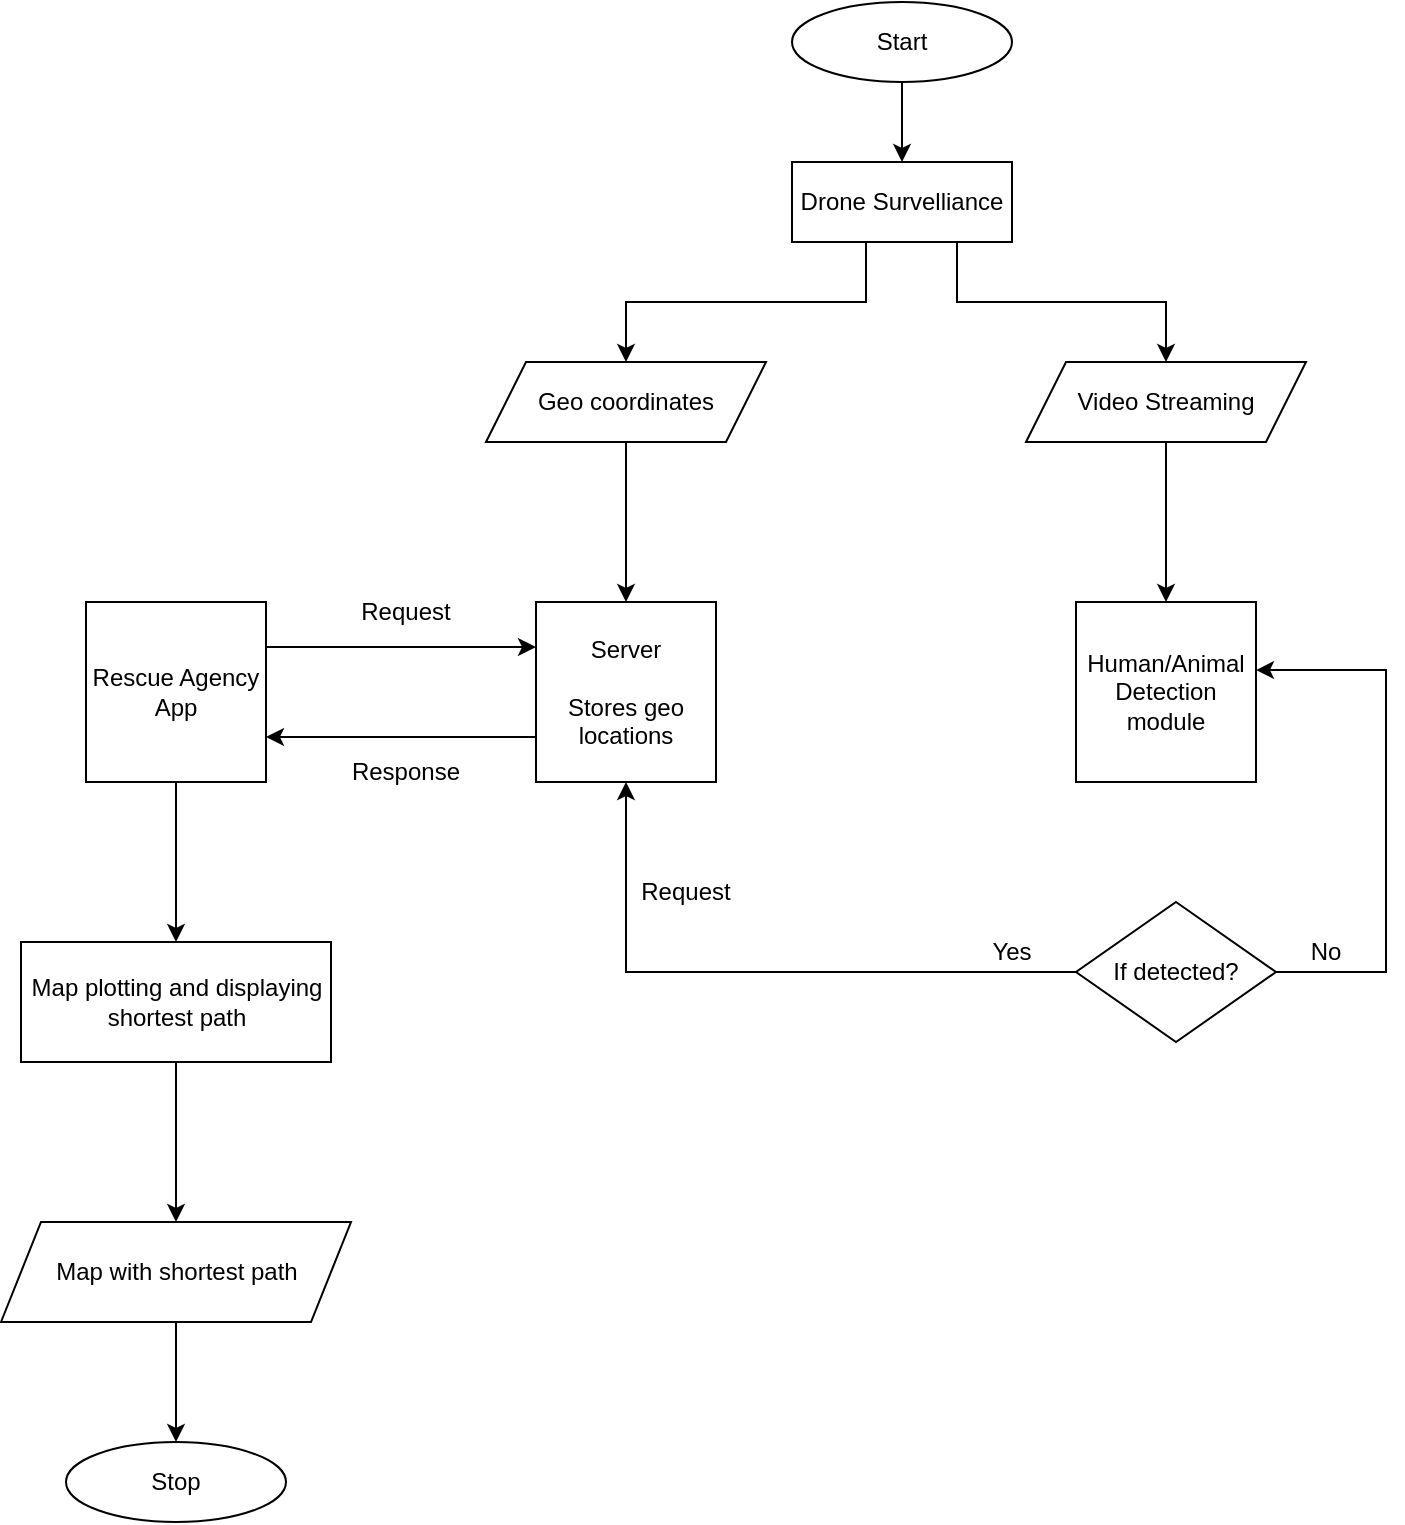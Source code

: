 <mxfile version="24.2.5" type="device">
  <diagram id="C5RBs43oDa-KdzZeNtuy" name="Page-1">
    <mxGraphModel dx="2687" dy="864" grid="1" gridSize="10" guides="1" tooltips="1" connect="1" arrows="1" fold="1" page="1" pageScale="1" pageWidth="827" pageHeight="1169" math="0" shadow="0">
      <root>
        <mxCell id="WIyWlLk6GJQsqaUBKTNV-0" />
        <mxCell id="WIyWlLk6GJQsqaUBKTNV-1" parent="WIyWlLk6GJQsqaUBKTNV-0" />
        <mxCell id="QbUi6r4gvlhrKLps8nTS-23" style="edgeStyle=orthogonalEdgeStyle;rounded=0;orthogonalLoop=1;jettySize=auto;html=1;exitX=0.5;exitY=1;exitDx=0;exitDy=0;entryX=0.5;entryY=0;entryDx=0;entryDy=0;" edge="1" parent="WIyWlLk6GJQsqaUBKTNV-1" source="QbUi6r4gvlhrKLps8nTS-2" target="QbUi6r4gvlhrKLps8nTS-4">
          <mxGeometry relative="1" as="geometry" />
        </mxCell>
        <mxCell id="QbUi6r4gvlhrKLps8nTS-2" value="Start" style="ellipse;whiteSpace=wrap;html=1;" vertex="1" parent="WIyWlLk6GJQsqaUBKTNV-1">
          <mxGeometry x="303" y="150" width="110" height="40" as="geometry" />
        </mxCell>
        <mxCell id="QbUi6r4gvlhrKLps8nTS-26" style="edgeStyle=orthogonalEdgeStyle;rounded=0;orthogonalLoop=1;jettySize=auto;html=1;exitX=0.5;exitY=1;exitDx=0;exitDy=0;" edge="1" parent="WIyWlLk6GJQsqaUBKTNV-1" source="QbUi6r4gvlhrKLps8nTS-3" target="QbUi6r4gvlhrKLps8nTS-7">
          <mxGeometry relative="1" as="geometry" />
        </mxCell>
        <mxCell id="QbUi6r4gvlhrKLps8nTS-3" value="Geo coordinates" style="shape=parallelogram;perimeter=parallelogramPerimeter;whiteSpace=wrap;html=1;fixedSize=1;" vertex="1" parent="WIyWlLk6GJQsqaUBKTNV-1">
          <mxGeometry x="150" y="330" width="140" height="40" as="geometry" />
        </mxCell>
        <mxCell id="QbUi6r4gvlhrKLps8nTS-24" style="edgeStyle=orthogonalEdgeStyle;rounded=0;orthogonalLoop=1;jettySize=auto;html=1;exitX=0.5;exitY=1;exitDx=0;exitDy=0;entryX=0.5;entryY=0;entryDx=0;entryDy=0;" edge="1" parent="WIyWlLk6GJQsqaUBKTNV-1" source="QbUi6r4gvlhrKLps8nTS-4" target="QbUi6r4gvlhrKLps8nTS-3">
          <mxGeometry relative="1" as="geometry">
            <Array as="points">
              <mxPoint x="340" y="270" />
              <mxPoint x="340" y="300" />
              <mxPoint x="220" y="300" />
            </Array>
          </mxGeometry>
        </mxCell>
        <mxCell id="QbUi6r4gvlhrKLps8nTS-25" style="edgeStyle=orthogonalEdgeStyle;rounded=0;orthogonalLoop=1;jettySize=auto;html=1;exitX=0.75;exitY=1;exitDx=0;exitDy=0;entryX=0.5;entryY=0;entryDx=0;entryDy=0;" edge="1" parent="WIyWlLk6GJQsqaUBKTNV-1" source="QbUi6r4gvlhrKLps8nTS-4" target="QbUi6r4gvlhrKLps8nTS-5">
          <mxGeometry relative="1" as="geometry" />
        </mxCell>
        <mxCell id="QbUi6r4gvlhrKLps8nTS-4" value="Drone Survelliance" style="rounded=0;whiteSpace=wrap;html=1;" vertex="1" parent="WIyWlLk6GJQsqaUBKTNV-1">
          <mxGeometry x="303" y="230" width="110" height="40" as="geometry" />
        </mxCell>
        <mxCell id="QbUi6r4gvlhrKLps8nTS-27" style="edgeStyle=orthogonalEdgeStyle;rounded=0;orthogonalLoop=1;jettySize=auto;html=1;entryX=0.5;entryY=0;entryDx=0;entryDy=0;" edge="1" parent="WIyWlLk6GJQsqaUBKTNV-1" source="QbUi6r4gvlhrKLps8nTS-5" target="QbUi6r4gvlhrKLps8nTS-8">
          <mxGeometry relative="1" as="geometry" />
        </mxCell>
        <mxCell id="QbUi6r4gvlhrKLps8nTS-5" value="Video Streaming" style="shape=parallelogram;perimeter=parallelogramPerimeter;whiteSpace=wrap;html=1;fixedSize=1;" vertex="1" parent="WIyWlLk6GJQsqaUBKTNV-1">
          <mxGeometry x="420" y="330" width="140" height="40" as="geometry" />
        </mxCell>
        <mxCell id="QbUi6r4gvlhrKLps8nTS-33" style="edgeStyle=orthogonalEdgeStyle;rounded=0;orthogonalLoop=1;jettySize=auto;html=1;exitX=0;exitY=0.75;exitDx=0;exitDy=0;entryX=1;entryY=0.75;entryDx=0;entryDy=0;" edge="1" parent="WIyWlLk6GJQsqaUBKTNV-1" source="QbUi6r4gvlhrKLps8nTS-7" target="QbUi6r4gvlhrKLps8nTS-28">
          <mxGeometry relative="1" as="geometry" />
        </mxCell>
        <mxCell id="QbUi6r4gvlhrKLps8nTS-7" value="Server&lt;div&gt;&lt;br&gt;&lt;/div&gt;&lt;div&gt;Stores geo locations&lt;/div&gt;" style="whiteSpace=wrap;html=1;aspect=fixed;" vertex="1" parent="WIyWlLk6GJQsqaUBKTNV-1">
          <mxGeometry x="175" y="450" width="90" height="90" as="geometry" />
        </mxCell>
        <mxCell id="QbUi6r4gvlhrKLps8nTS-8" value="Human/Animal Detection module" style="whiteSpace=wrap;html=1;aspect=fixed;" vertex="1" parent="WIyWlLk6GJQsqaUBKTNV-1">
          <mxGeometry x="445" y="450" width="90" height="90" as="geometry" />
        </mxCell>
        <mxCell id="QbUi6r4gvlhrKLps8nTS-10" style="edgeStyle=orthogonalEdgeStyle;rounded=0;orthogonalLoop=1;jettySize=auto;html=1;exitX=0;exitY=0.5;exitDx=0;exitDy=0;entryX=0.5;entryY=1;entryDx=0;entryDy=0;" edge="1" parent="WIyWlLk6GJQsqaUBKTNV-1" source="QbUi6r4gvlhrKLps8nTS-9" target="QbUi6r4gvlhrKLps8nTS-7">
          <mxGeometry relative="1" as="geometry" />
        </mxCell>
        <mxCell id="QbUi6r4gvlhrKLps8nTS-9" value="If detected?" style="rhombus;whiteSpace=wrap;html=1;" vertex="1" parent="WIyWlLk6GJQsqaUBKTNV-1">
          <mxGeometry x="445" y="600" width="100" height="70" as="geometry" />
        </mxCell>
        <mxCell id="QbUi6r4gvlhrKLps8nTS-13" value="Request" style="text;html=1;align=center;verticalAlign=middle;whiteSpace=wrap;rounded=0;" vertex="1" parent="WIyWlLk6GJQsqaUBKTNV-1">
          <mxGeometry x="220" y="580" width="60" height="30" as="geometry" />
        </mxCell>
        <mxCell id="QbUi6r4gvlhrKLps8nTS-15" value="Yes" style="text;html=1;align=center;verticalAlign=middle;whiteSpace=wrap;rounded=0;" vertex="1" parent="WIyWlLk6GJQsqaUBKTNV-1">
          <mxGeometry x="383" y="610" width="60" height="30" as="geometry" />
        </mxCell>
        <mxCell id="QbUi6r4gvlhrKLps8nTS-21" style="edgeStyle=orthogonalEdgeStyle;rounded=0;orthogonalLoop=1;jettySize=auto;html=1;entryX=1;entryY=0.378;entryDx=0;entryDy=0;entryPerimeter=0;" edge="1" parent="WIyWlLk6GJQsqaUBKTNV-1" source="QbUi6r4gvlhrKLps8nTS-9" target="QbUi6r4gvlhrKLps8nTS-8">
          <mxGeometry relative="1" as="geometry">
            <Array as="points">
              <mxPoint x="600" y="635" />
              <mxPoint x="600" y="484" />
            </Array>
          </mxGeometry>
        </mxCell>
        <mxCell id="QbUi6r4gvlhrKLps8nTS-22" value="No" style="text;html=1;align=center;verticalAlign=middle;whiteSpace=wrap;rounded=0;" vertex="1" parent="WIyWlLk6GJQsqaUBKTNV-1">
          <mxGeometry x="540" y="610" width="60" height="30" as="geometry" />
        </mxCell>
        <mxCell id="QbUi6r4gvlhrKLps8nTS-31" style="edgeStyle=orthogonalEdgeStyle;rounded=0;orthogonalLoop=1;jettySize=auto;html=1;exitX=1;exitY=0.25;exitDx=0;exitDy=0;entryX=0;entryY=0.25;entryDx=0;entryDy=0;" edge="1" parent="WIyWlLk6GJQsqaUBKTNV-1" source="QbUi6r4gvlhrKLps8nTS-28" target="QbUi6r4gvlhrKLps8nTS-7">
          <mxGeometry relative="1" as="geometry" />
        </mxCell>
        <mxCell id="QbUi6r4gvlhrKLps8nTS-37" value="" style="edgeStyle=orthogonalEdgeStyle;rounded=0;orthogonalLoop=1;jettySize=auto;html=1;" edge="1" parent="WIyWlLk6GJQsqaUBKTNV-1" source="QbUi6r4gvlhrKLps8nTS-28" target="QbUi6r4gvlhrKLps8nTS-35">
          <mxGeometry relative="1" as="geometry" />
        </mxCell>
        <mxCell id="QbUi6r4gvlhrKLps8nTS-28" value="Rescue Agency App" style="whiteSpace=wrap;html=1;aspect=fixed;" vertex="1" parent="WIyWlLk6GJQsqaUBKTNV-1">
          <mxGeometry x="-50" y="450" width="90" height="90" as="geometry" />
        </mxCell>
        <mxCell id="QbUi6r4gvlhrKLps8nTS-32" value="Request" style="text;html=1;align=center;verticalAlign=middle;whiteSpace=wrap;rounded=0;" vertex="1" parent="WIyWlLk6GJQsqaUBKTNV-1">
          <mxGeometry x="80" y="440" width="60" height="30" as="geometry" />
        </mxCell>
        <mxCell id="QbUi6r4gvlhrKLps8nTS-34" value="Response" style="text;html=1;align=center;verticalAlign=middle;whiteSpace=wrap;rounded=0;" vertex="1" parent="WIyWlLk6GJQsqaUBKTNV-1">
          <mxGeometry x="80" y="520" width="60" height="30" as="geometry" />
        </mxCell>
        <mxCell id="QbUi6r4gvlhrKLps8nTS-38" value="" style="edgeStyle=orthogonalEdgeStyle;rounded=0;orthogonalLoop=1;jettySize=auto;html=1;" edge="1" parent="WIyWlLk6GJQsqaUBKTNV-1" source="QbUi6r4gvlhrKLps8nTS-35" target="QbUi6r4gvlhrKLps8nTS-36">
          <mxGeometry relative="1" as="geometry" />
        </mxCell>
        <mxCell id="QbUi6r4gvlhrKLps8nTS-35" value="Map plotting and displaying shortest path" style="rounded=0;whiteSpace=wrap;html=1;" vertex="1" parent="WIyWlLk6GJQsqaUBKTNV-1">
          <mxGeometry x="-82.5" y="620" width="155" height="60" as="geometry" />
        </mxCell>
        <mxCell id="QbUi6r4gvlhrKLps8nTS-41" value="" style="edgeStyle=orthogonalEdgeStyle;rounded=0;orthogonalLoop=1;jettySize=auto;html=1;" edge="1" parent="WIyWlLk6GJQsqaUBKTNV-1" source="QbUi6r4gvlhrKLps8nTS-36" target="QbUi6r4gvlhrKLps8nTS-40">
          <mxGeometry relative="1" as="geometry" />
        </mxCell>
        <mxCell id="QbUi6r4gvlhrKLps8nTS-36" value="Map with shortest path" style="shape=parallelogram;perimeter=parallelogramPerimeter;whiteSpace=wrap;html=1;fixedSize=1;" vertex="1" parent="WIyWlLk6GJQsqaUBKTNV-1">
          <mxGeometry x="-92.5" y="760" width="175" height="50" as="geometry" />
        </mxCell>
        <mxCell id="QbUi6r4gvlhrKLps8nTS-40" value="Stop" style="ellipse;whiteSpace=wrap;html=1;" vertex="1" parent="WIyWlLk6GJQsqaUBKTNV-1">
          <mxGeometry x="-60" y="870" width="110" height="40" as="geometry" />
        </mxCell>
      </root>
    </mxGraphModel>
  </diagram>
</mxfile>
